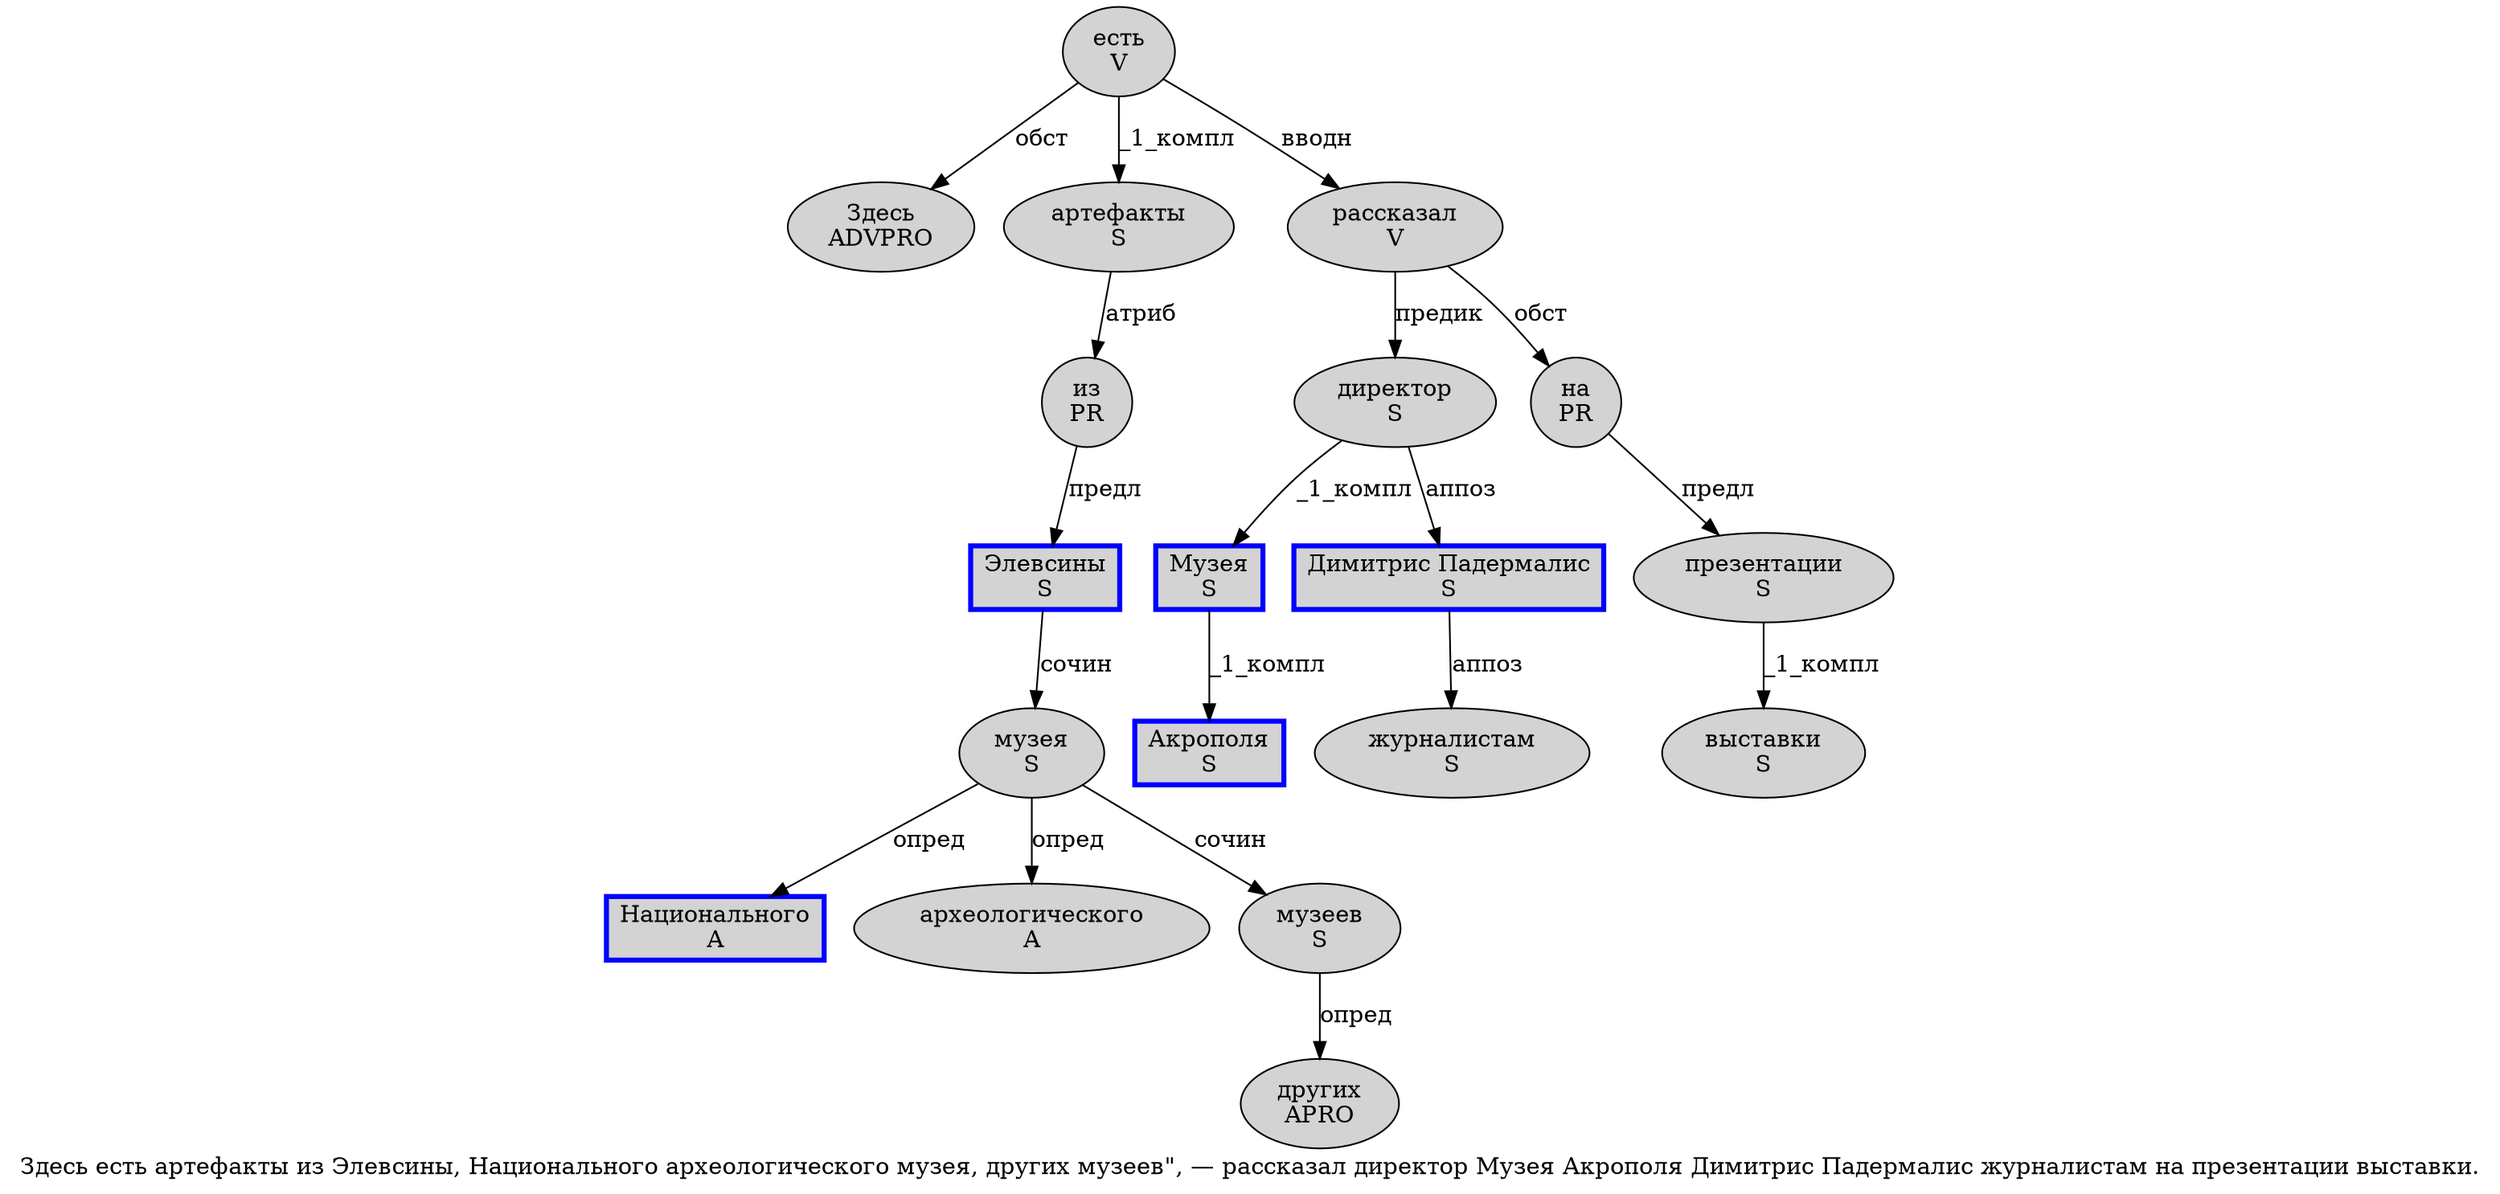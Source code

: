 digraph SENTENCE_1058 {
	graph [label="Здесь есть артефакты из Элевсины, Национального археологического музея, других музеев\", — рассказал директор Музея Акрополя Димитрис Падермалис журналистам на презентации выставки."]
	node [style=filled]
		0 [label="Здесь
ADVPRO" color="" fillcolor=lightgray penwidth=1 shape=ellipse]
		1 [label="есть
V" color="" fillcolor=lightgray penwidth=1 shape=ellipse]
		2 [label="артефакты
S" color="" fillcolor=lightgray penwidth=1 shape=ellipse]
		3 [label="из
PR" color="" fillcolor=lightgray penwidth=1 shape=ellipse]
		4 [label="Элевсины
S" color=blue fillcolor=lightgray penwidth=3 shape=box]
		6 [label="Национального
A" color=blue fillcolor=lightgray penwidth=3 shape=box]
		7 [label="археологического
A" color="" fillcolor=lightgray penwidth=1 shape=ellipse]
		8 [label="музея
S" color="" fillcolor=lightgray penwidth=1 shape=ellipse]
		10 [label="других
APRO" color="" fillcolor=lightgray penwidth=1 shape=ellipse]
		11 [label="музеев
S" color="" fillcolor=lightgray penwidth=1 shape=ellipse]
		15 [label="рассказал
V" color="" fillcolor=lightgray penwidth=1 shape=ellipse]
		16 [label="директор
S" color="" fillcolor=lightgray penwidth=1 shape=ellipse]
		17 [label="Музея
S" color=blue fillcolor=lightgray penwidth=3 shape=box]
		18 [label="Акрополя
S" color=blue fillcolor=lightgray penwidth=3 shape=box]
		19 [label="Димитрис Падермалис
S" color=blue fillcolor=lightgray penwidth=3 shape=box]
		20 [label="журналистам
S" color="" fillcolor=lightgray penwidth=1 shape=ellipse]
		21 [label="на
PR" color="" fillcolor=lightgray penwidth=1 shape=ellipse]
		22 [label="презентации
S" color="" fillcolor=lightgray penwidth=1 shape=ellipse]
		23 [label="выставки
S" color="" fillcolor=lightgray penwidth=1 shape=ellipse]
			1 -> 0 [label="обст"]
			1 -> 2 [label="_1_компл"]
			1 -> 15 [label="вводн"]
			11 -> 10 [label="опред"]
			19 -> 20 [label="аппоз"]
			17 -> 18 [label="_1_компл"]
			8 -> 6 [label="опред"]
			8 -> 7 [label="опред"]
			8 -> 11 [label="сочин"]
			3 -> 4 [label="предл"]
			15 -> 16 [label="предик"]
			15 -> 21 [label="обст"]
			4 -> 8 [label="сочин"]
			16 -> 17 [label="_1_компл"]
			16 -> 19 [label="аппоз"]
			21 -> 22 [label="предл"]
			2 -> 3 [label="атриб"]
			22 -> 23 [label="_1_компл"]
}